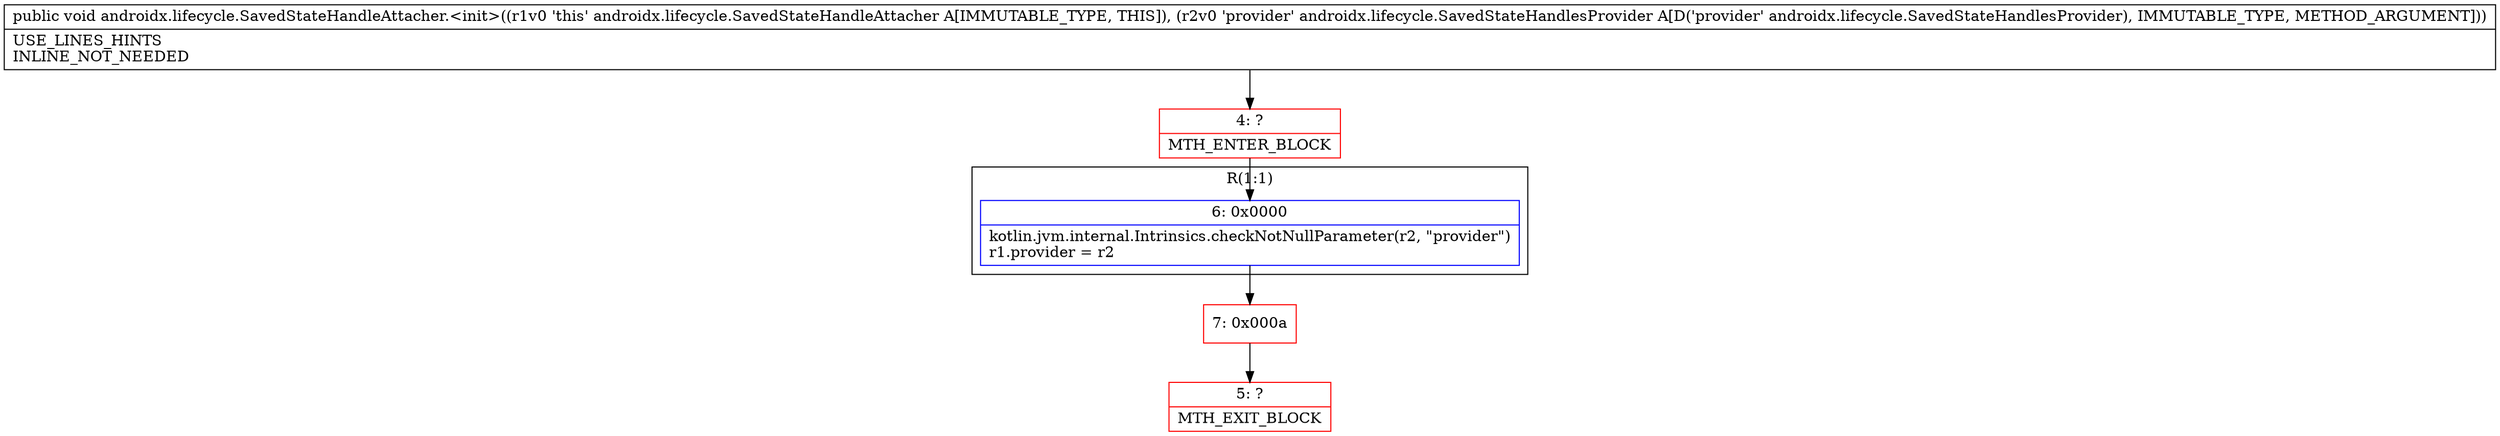digraph "CFG forandroidx.lifecycle.SavedStateHandleAttacher.\<init\>(Landroidx\/lifecycle\/SavedStateHandlesProvider;)V" {
subgraph cluster_Region_1328143435 {
label = "R(1:1)";
node [shape=record,color=blue];
Node_6 [shape=record,label="{6\:\ 0x0000|kotlin.jvm.internal.Intrinsics.checkNotNullParameter(r2, \"provider\")\lr1.provider = r2\l}"];
}
Node_4 [shape=record,color=red,label="{4\:\ ?|MTH_ENTER_BLOCK\l}"];
Node_7 [shape=record,color=red,label="{7\:\ 0x000a}"];
Node_5 [shape=record,color=red,label="{5\:\ ?|MTH_EXIT_BLOCK\l}"];
MethodNode[shape=record,label="{public void androidx.lifecycle.SavedStateHandleAttacher.\<init\>((r1v0 'this' androidx.lifecycle.SavedStateHandleAttacher A[IMMUTABLE_TYPE, THIS]), (r2v0 'provider' androidx.lifecycle.SavedStateHandlesProvider A[D('provider' androidx.lifecycle.SavedStateHandlesProvider), IMMUTABLE_TYPE, METHOD_ARGUMENT]))  | USE_LINES_HINTS\lINLINE_NOT_NEEDED\l}"];
MethodNode -> Node_4;Node_6 -> Node_7;
Node_4 -> Node_6;
Node_7 -> Node_5;
}

